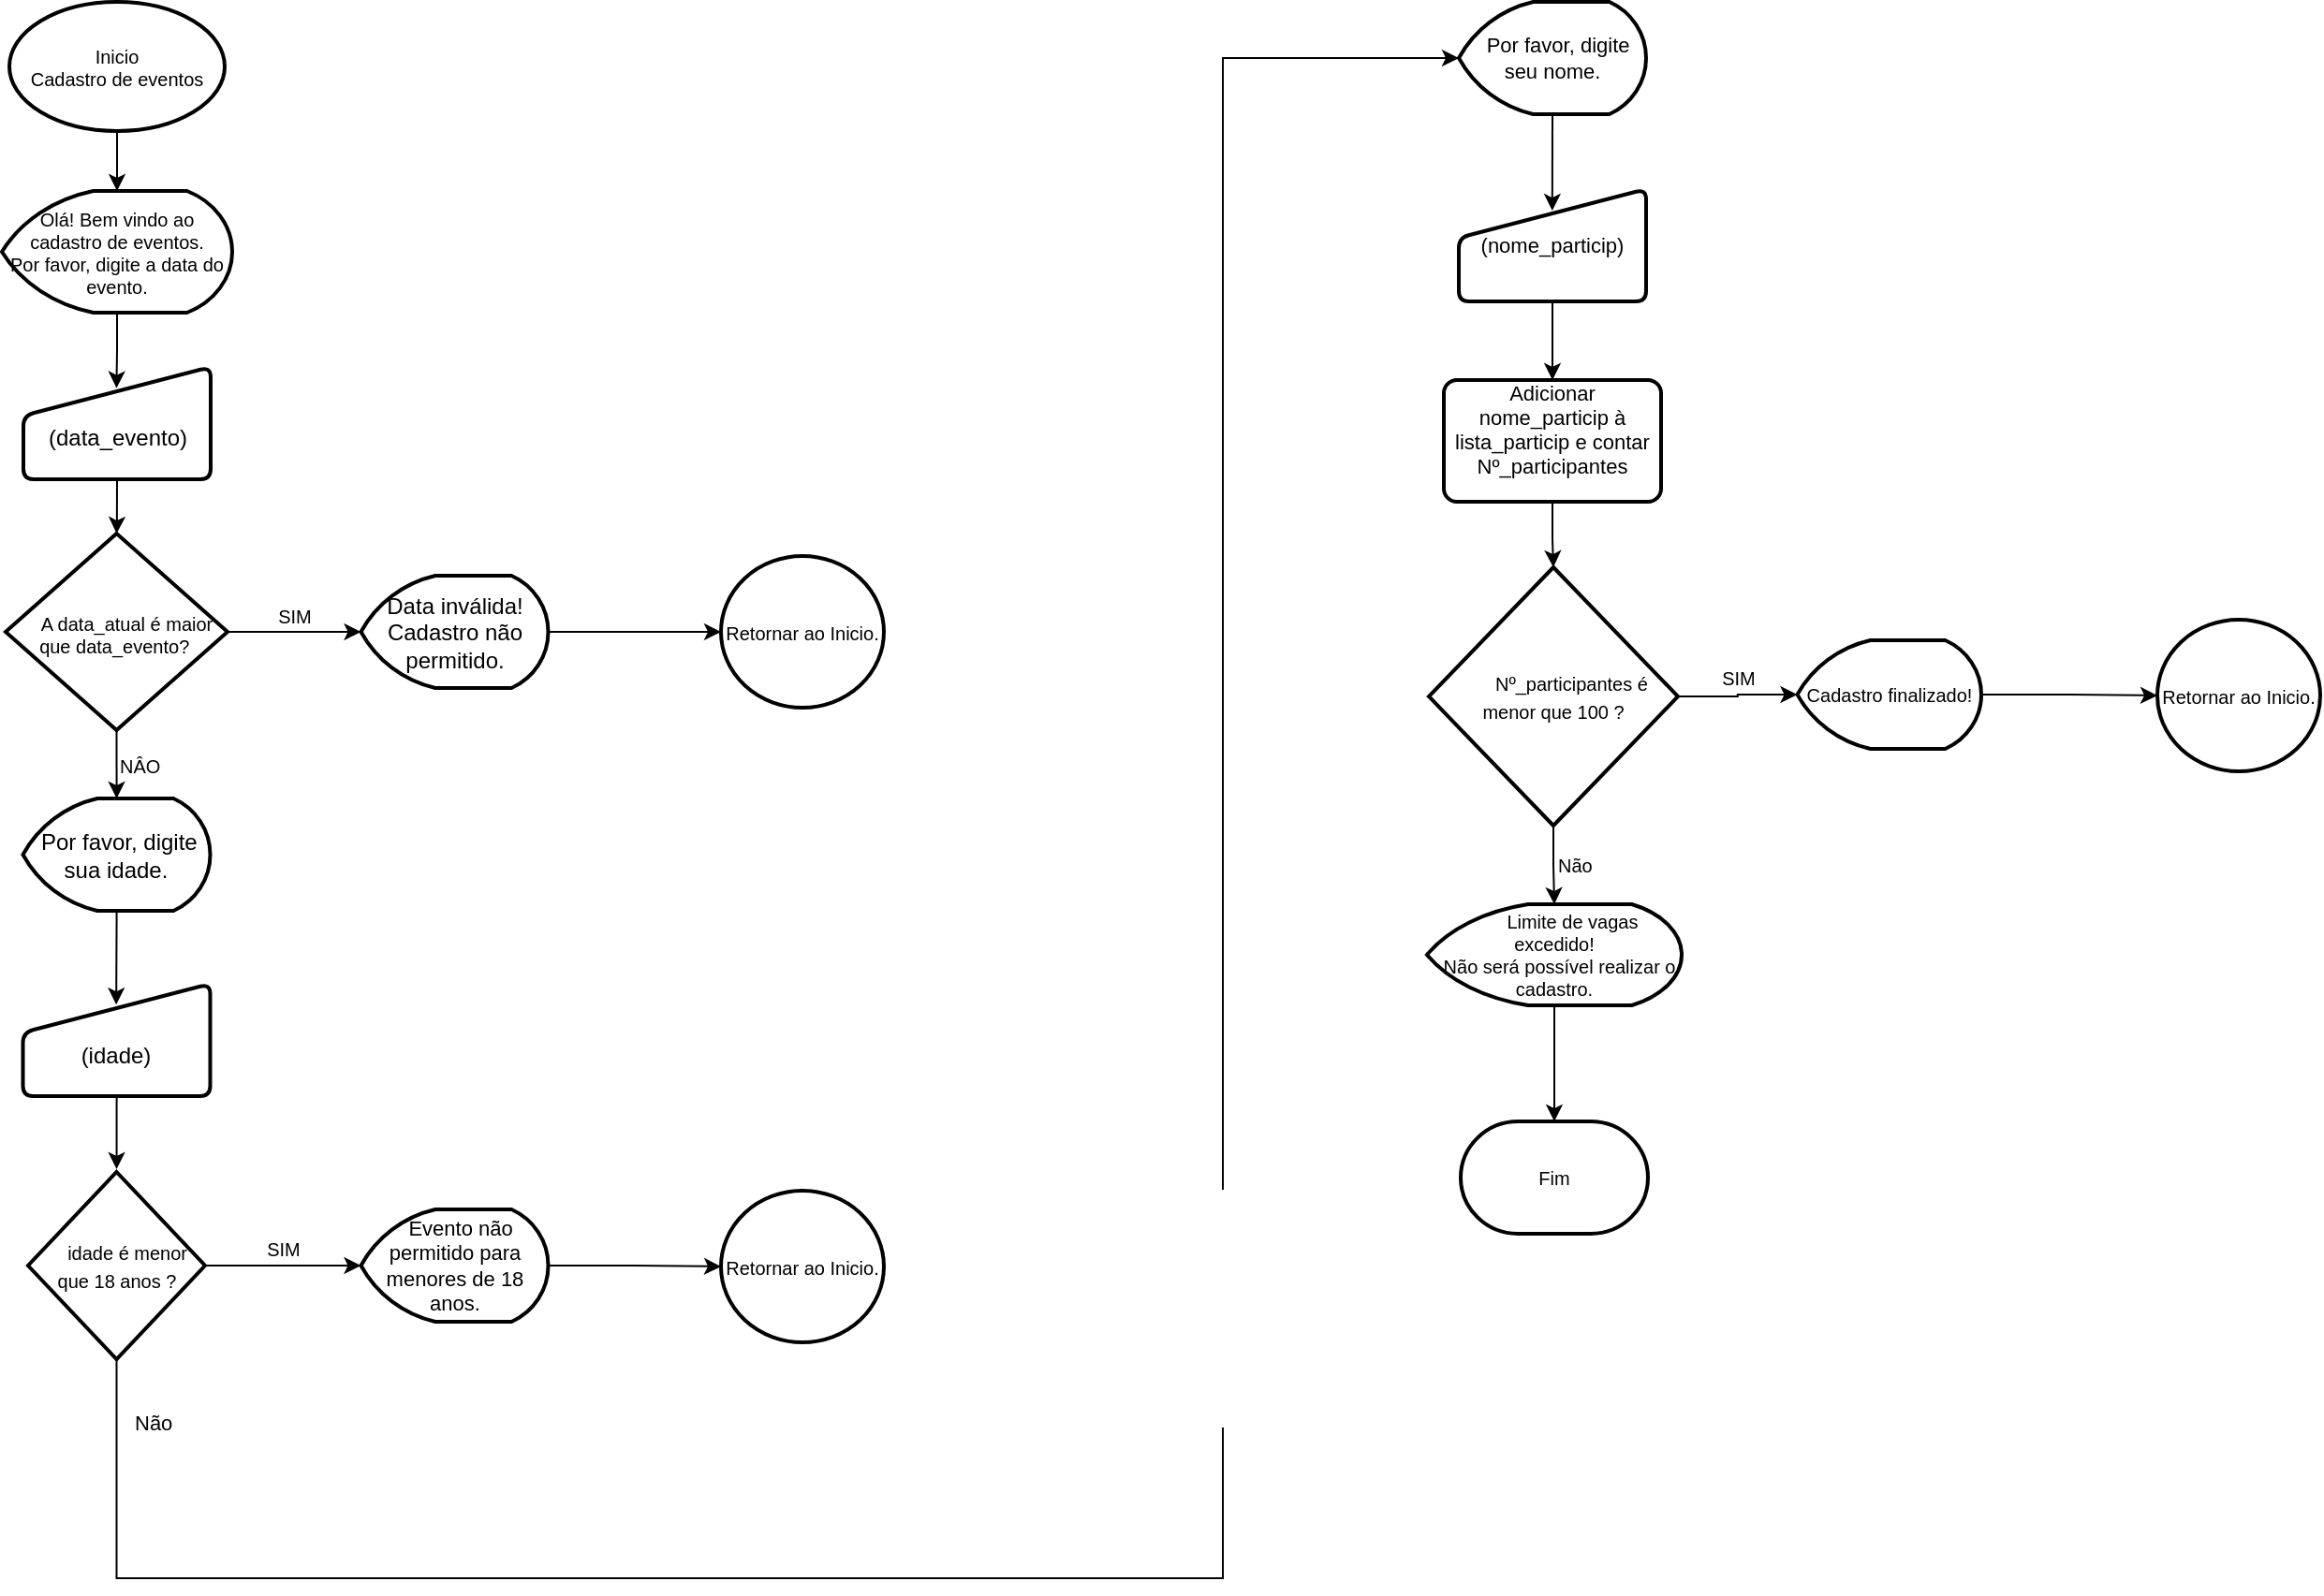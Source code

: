 <mxfile version="17.1.3" type="github">
  <diagram id="gChGrbSCKXLXu62mFakp" name="Page-1">
    <mxGraphModel dx="868" dy="482" grid="0" gridSize="10" guides="1" tooltips="1" connect="1" arrows="1" fold="1" page="0" pageScale="1" pageWidth="827" pageHeight="1169" math="0" shadow="0">
      <root>
        <mxCell id="0" />
        <mxCell id="1" parent="0" />
        <mxCell id="eOybXmLH0Cuv-CmlZ1wJ-30" value="" style="edgeStyle=orthogonalEdgeStyle;rounded=0;jumpStyle=line;orthogonalLoop=1;jettySize=auto;html=1;labelBackgroundColor=none;labelBorderColor=none;fontSize=10;fontColor=#000000;" parent="1" source="eOybXmLH0Cuv-CmlZ1wJ-3" target="eOybXmLH0Cuv-CmlZ1wJ-7" edge="1">
          <mxGeometry relative="1" as="geometry" />
        </mxCell>
        <mxCell id="eOybXmLH0Cuv-CmlZ1wJ-3" value="&lt;br&gt;(data_evento)" style="html=1;strokeWidth=2;shape=manualInput;whiteSpace=wrap;rounded=1;size=26;arcSize=11;" parent="1" vertex="1">
          <mxGeometry x="95.5" y="334" width="100" height="60" as="geometry" />
        </mxCell>
        <mxCell id="eOybXmLH0Cuv-CmlZ1wJ-18" value="" style="edgeStyle=orthogonalEdgeStyle;rounded=0;orthogonalLoop=1;jettySize=auto;html=1;fontSize=10;" parent="1" source="eOybXmLH0Cuv-CmlZ1wJ-4" target="eOybXmLH0Cuv-CmlZ1wJ-6" edge="1">
          <mxGeometry relative="1" as="geometry" />
        </mxCell>
        <mxCell id="eOybXmLH0Cuv-CmlZ1wJ-4" value="&lt;span style=&quot;font-size: 10px&quot;&gt;Inicio &lt;br&gt;Cadastro de eventos&lt;/span&gt;" style="strokeWidth=2;html=1;shape=mxgraph.flowchart.start_1;whiteSpace=wrap;fontSize=10;" parent="1" vertex="1">
          <mxGeometry x="88" y="139" width="115" height="69" as="geometry" />
        </mxCell>
        <mxCell id="eOybXmLH0Cuv-CmlZ1wJ-19" value="" style="edgeStyle=orthogonalEdgeStyle;rounded=0;orthogonalLoop=1;jettySize=auto;html=1;fontSize=10;entryX=0.497;entryY=0.189;entryDx=0;entryDy=0;entryPerimeter=0;" parent="1" source="eOybXmLH0Cuv-CmlZ1wJ-6" target="eOybXmLH0Cuv-CmlZ1wJ-3" edge="1">
          <mxGeometry relative="1" as="geometry">
            <mxPoint x="145" y="342" as="targetPoint" />
            <Array as="points">
              <mxPoint x="145" y="325" />
              <mxPoint x="145" y="325" />
            </Array>
          </mxGeometry>
        </mxCell>
        <mxCell id="eOybXmLH0Cuv-CmlZ1wJ-6" value="Olá! Bem vindo ao cadastro de eventos.&lt;br&gt;Por favor, digite a data do evento." style="strokeWidth=2;html=1;shape=mxgraph.flowchart.display;whiteSpace=wrap;fontSize=10;" parent="1" vertex="1">
          <mxGeometry x="84" y="240" width="123" height="65" as="geometry" />
        </mxCell>
        <mxCell id="eOybXmLH0Cuv-CmlZ1wJ-20" value="SIM" style="edgeStyle=orthogonalEdgeStyle;rounded=0;orthogonalLoop=1;jettySize=auto;fontSize=10;labelBorderColor=none;labelPosition=center;verticalLabelPosition=top;align=center;verticalAlign=bottom;html=1;" parent="1" source="eOybXmLH0Cuv-CmlZ1wJ-7" target="eOybXmLH0Cuv-CmlZ1wJ-10" edge="1">
          <mxGeometry relative="1" as="geometry" />
        </mxCell>
        <mxCell id="eOybXmLH0Cuv-CmlZ1wJ-23" value="NÂO" style="edgeStyle=orthogonalEdgeStyle;rounded=0;jumpStyle=line;orthogonalLoop=1;jettySize=auto;html=1;labelBorderColor=none;fontSize=10;fontColor=#000000;labelBackgroundColor=none;labelPosition=right;verticalLabelPosition=middle;align=left;verticalAlign=middle;" parent="1" source="eOybXmLH0Cuv-CmlZ1wJ-7" target="eOybXmLH0Cuv-CmlZ1wJ-22" edge="1">
          <mxGeometry relative="1" as="geometry" />
        </mxCell>
        <mxCell id="eOybXmLH0Cuv-CmlZ1wJ-7" value="&lt;p style=&quot;line-height: 1&quot;&gt;&lt;font style=&quot;font-size: 10px&quot;&gt;&amp;nbsp; &amp;nbsp; A data_atual é maior que data_evento?&amp;nbsp;&lt;/font&gt;&lt;/p&gt;" style="strokeWidth=2;html=1;shape=mxgraph.flowchart.decision;whiteSpace=wrap;" parent="1" vertex="1">
          <mxGeometry x="86" y="423" width="118.5" height="105" as="geometry" />
        </mxCell>
        <mxCell id="bL8-K7mxWeau8P830rif-17" value="" style="edgeStyle=orthogonalEdgeStyle;rounded=0;orthogonalLoop=1;jettySize=auto;html=1;fontSize=10;" parent="1" source="eOybXmLH0Cuv-CmlZ1wJ-10" target="bL8-K7mxWeau8P830rif-16" edge="1">
          <mxGeometry relative="1" as="geometry" />
        </mxCell>
        <mxCell id="eOybXmLH0Cuv-CmlZ1wJ-10" value="&lt;font style=&quot;font-size: 12px&quot;&gt;Data inválida! Cadastro não permitido.&lt;/font&gt;" style="strokeWidth=2;html=1;shape=mxgraph.flowchart.display;whiteSpace=wrap;fontSize=10;" parent="1" vertex="1">
          <mxGeometry x="275.75" y="445.5" width="100" height="60" as="geometry" />
        </mxCell>
        <mxCell id="eOybXmLH0Cuv-CmlZ1wJ-26" value="" style="edgeStyle=orthogonalEdgeStyle;rounded=0;jumpStyle=line;orthogonalLoop=1;jettySize=auto;html=1;labelBackgroundColor=none;labelBorderColor=none;fontSize=10;fontColor=#000000;entryX=0.498;entryY=0.185;entryDx=0;entryDy=0;entryPerimeter=0;" parent="1" source="eOybXmLH0Cuv-CmlZ1wJ-22" target="eOybXmLH0Cuv-CmlZ1wJ-24" edge="1">
          <mxGeometry relative="1" as="geometry" />
        </mxCell>
        <mxCell id="eOybXmLH0Cuv-CmlZ1wJ-22" value="&lt;font color=&quot;#000000&quot;&gt;&amp;nbsp;Por favor, digite sua idade.&lt;/font&gt;" style="strokeWidth=2;html=1;shape=mxgraph.flowchart.display;whiteSpace=wrap;labelBackgroundColor=none;labelBorderColor=none;fontSize=12;fillColor=none;fontColor=#FFFFFF;" parent="1" vertex="1">
          <mxGeometry x="95.25" y="564.5" width="100" height="60" as="geometry" />
        </mxCell>
        <mxCell id="eOybXmLH0Cuv-CmlZ1wJ-27" value="" style="edgeStyle=orthogonalEdgeStyle;rounded=0;jumpStyle=line;orthogonalLoop=1;jettySize=auto;html=1;labelBackgroundColor=none;labelBorderColor=none;fontSize=10;fontColor=#000000;" parent="1" source="eOybXmLH0Cuv-CmlZ1wJ-24" edge="1">
          <mxGeometry relative="1" as="geometry">
            <mxPoint x="145.27" y="762.5" as="targetPoint" />
          </mxGeometry>
        </mxCell>
        <mxCell id="eOybXmLH0Cuv-CmlZ1wJ-24" value="&lt;br&gt;(idade)" style="html=1;strokeWidth=2;shape=manualInput;whiteSpace=wrap;rounded=1;size=26;arcSize=11;" parent="1" vertex="1">
          <mxGeometry x="95.25" y="663.5" width="100" height="60" as="geometry" />
        </mxCell>
        <mxCell id="eOybXmLH0Cuv-CmlZ1wJ-32" value="SIM" style="edgeStyle=orthogonalEdgeStyle;rounded=0;jumpStyle=line;orthogonalLoop=1;jettySize=auto;html=1;labelBackgroundColor=none;labelBorderColor=none;fontSize=10;fontColor=#000000;labelPosition=center;verticalLabelPosition=top;align=center;verticalAlign=bottom;" parent="1" source="eOybXmLH0Cuv-CmlZ1wJ-28" target="eOybXmLH0Cuv-CmlZ1wJ-31" edge="1">
          <mxGeometry relative="1" as="geometry" />
        </mxCell>
        <mxCell id="eOybXmLH0Cuv-CmlZ1wJ-34" value="Não" style="edgeStyle=orthogonalEdgeStyle;rounded=0;jumpStyle=line;orthogonalLoop=1;jettySize=auto;html=1;labelBackgroundColor=none;labelBorderColor=none;fontSize=11;fontColor=#000000;labelPosition=right;verticalLabelPosition=middle;align=left;verticalAlign=middle;" parent="1" source="eOybXmLH0Cuv-CmlZ1wJ-28" target="eOybXmLH0Cuv-CmlZ1wJ-33" edge="1">
          <mxGeometry x="-0.959" y="8" relative="1" as="geometry">
            <Array as="points">
              <mxPoint x="145" y="981" />
              <mxPoint x="736" y="981" />
              <mxPoint x="736" y="169" />
            </Array>
            <mxPoint as="offset" />
          </mxGeometry>
        </mxCell>
        <mxCell id="eOybXmLH0Cuv-CmlZ1wJ-28" value="&lt;font style=&quot;font-size: 10px&quot;&gt;&amp;nbsp; &amp;nbsp; idade é menor que 18 anos ?&lt;/font&gt;" style="strokeWidth=2;html=1;shape=mxgraph.flowchart.decision;whiteSpace=wrap;" parent="1" vertex="1">
          <mxGeometry x="98" y="764" width="94.5" height="100" as="geometry" />
        </mxCell>
        <mxCell id="bL8-K7mxWeau8P830rif-18" value="" style="edgeStyle=orthogonalEdgeStyle;rounded=0;orthogonalLoop=1;jettySize=auto;html=1;fontSize=10;" parent="1" source="eOybXmLH0Cuv-CmlZ1wJ-31" target="bL8-K7mxWeau8P830rif-15" edge="1">
          <mxGeometry relative="1" as="geometry" />
        </mxCell>
        <mxCell id="eOybXmLH0Cuv-CmlZ1wJ-31" value="&lt;font style=&quot;font-size: 11px&quot;&gt;&amp;nbsp; Evento não permitido para menores de 18 anos.&lt;/font&gt;" style="strokeWidth=2;html=1;shape=mxgraph.flowchart.display;whiteSpace=wrap;fontSize=10;" parent="1" vertex="1">
          <mxGeometry x="275.75" y="784" width="100" height="60" as="geometry" />
        </mxCell>
        <mxCell id="eOybXmLH0Cuv-CmlZ1wJ-36" value="" style="edgeStyle=orthogonalEdgeStyle;rounded=0;jumpStyle=line;orthogonalLoop=1;jettySize=auto;html=1;labelBackgroundColor=none;labelBorderColor=none;fontSize=11;fontColor=#000000;entryX=0.499;entryY=0.192;entryDx=0;entryDy=0;entryPerimeter=0;" parent="1" source="eOybXmLH0Cuv-CmlZ1wJ-33" target="eOybXmLH0Cuv-CmlZ1wJ-35" edge="1">
          <mxGeometry relative="1" as="geometry" />
        </mxCell>
        <mxCell id="eOybXmLH0Cuv-CmlZ1wJ-33" value="&amp;nbsp; Por favor, digite seu nome." style="strokeWidth=2;html=1;shape=mxgraph.flowchart.display;whiteSpace=wrap;labelBackgroundColor=none;labelBorderColor=none;fontSize=11;fontColor=#000000;fillColor=none;" parent="1" vertex="1">
          <mxGeometry x="862" y="139" width="100" height="60" as="geometry" />
        </mxCell>
        <mxCell id="eOybXmLH0Cuv-CmlZ1wJ-38" value="" style="edgeStyle=orthogonalEdgeStyle;rounded=0;jumpStyle=line;orthogonalLoop=1;jettySize=auto;html=1;labelBackgroundColor=none;labelBorderColor=none;fontSize=11;fontColor=#000000;" parent="1" source="eOybXmLH0Cuv-CmlZ1wJ-35" target="eOybXmLH0Cuv-CmlZ1wJ-37" edge="1">
          <mxGeometry relative="1" as="geometry" />
        </mxCell>
        <mxCell id="eOybXmLH0Cuv-CmlZ1wJ-35" value="(nome_particip)" style="html=1;strokeWidth=2;shape=manualInput;whiteSpace=wrap;rounded=1;size=26;arcSize=11;labelBackgroundColor=none;labelBorderColor=none;fontSize=11;fontColor=#000000;fillColor=none;" parent="1" vertex="1">
          <mxGeometry x="862" y="239" width="100" height="60" as="geometry" />
        </mxCell>
        <mxCell id="bL8-K7mxWeau8P830rif-3" value="" style="edgeStyle=orthogonalEdgeStyle;rounded=0;orthogonalLoop=1;jettySize=auto;html=1;" parent="1" source="eOybXmLH0Cuv-CmlZ1wJ-37" target="bL8-K7mxWeau8P830rif-2" edge="1">
          <mxGeometry relative="1" as="geometry" />
        </mxCell>
        <mxCell id="eOybXmLH0Cuv-CmlZ1wJ-37" value="Adicionar nome_particip à lista_particip e contar Nº_participantes&lt;br&gt;&amp;nbsp;" style="rounded=1;whiteSpace=wrap;html=1;absoluteArcSize=1;arcSize=14;strokeWidth=2;labelBackgroundColor=none;labelBorderColor=none;fontSize=11;fontColor=#000000;fillColor=none;" parent="1" vertex="1">
          <mxGeometry x="854" y="341" width="116" height="65" as="geometry" />
        </mxCell>
        <mxCell id="bL8-K7mxWeau8P830rif-7" value="SIM" style="edgeStyle=orthogonalEdgeStyle;rounded=0;orthogonalLoop=1;jettySize=auto;html=1;fontSize=10;labelPosition=center;verticalLabelPosition=top;align=center;verticalAlign=bottom;" parent="1" source="bL8-K7mxWeau8P830rif-2" target="bL8-K7mxWeau8P830rif-6" edge="1">
          <mxGeometry relative="1" as="geometry" />
        </mxCell>
        <mxCell id="bL8-K7mxWeau8P830rif-9" value="Não" style="edgeStyle=orthogonalEdgeStyle;rounded=0;orthogonalLoop=1;jettySize=auto;html=1;fontSize=10;labelPosition=right;verticalLabelPosition=middle;align=left;verticalAlign=middle;" parent="1" source="bL8-K7mxWeau8P830rif-2" target="bL8-K7mxWeau8P830rif-8" edge="1">
          <mxGeometry relative="1" as="geometry" />
        </mxCell>
        <mxCell id="bL8-K7mxWeau8P830rif-2" value="&lt;font style=&quot;font-size: 10px&quot;&gt;&amp;nbsp; &amp;nbsp; &amp;nbsp; &amp;nbsp;Nº_participantes é menor que 100 ?&lt;/font&gt;" style="strokeWidth=2;html=1;shape=mxgraph.flowchart.decision;whiteSpace=wrap;" parent="1" vertex="1">
          <mxGeometry x="846" y="441" width="133" height="138" as="geometry" />
        </mxCell>
        <mxCell id="bL8-K7mxWeau8P830rif-14" value="" style="edgeStyle=orthogonalEdgeStyle;rounded=0;orthogonalLoop=1;jettySize=auto;html=1;fontSize=10;" parent="1" source="bL8-K7mxWeau8P830rif-6" target="bL8-K7mxWeau8P830rif-13" edge="1">
          <mxGeometry relative="1" as="geometry" />
        </mxCell>
        <mxCell id="bL8-K7mxWeau8P830rif-6" value="Cadastro finalizado!" style="strokeWidth=2;html=1;shape=mxgraph.flowchart.display;whiteSpace=wrap;fontSize=10;" parent="1" vertex="1">
          <mxGeometry x="1042.75" y="480" width="98.25" height="58" as="geometry" />
        </mxCell>
        <mxCell id="bL8-K7mxWeau8P830rif-12" value="" style="edgeStyle=orthogonalEdgeStyle;rounded=0;orthogonalLoop=1;jettySize=auto;html=1;fontSize=10;" parent="1" source="bL8-K7mxWeau8P830rif-8" target="bL8-K7mxWeau8P830rif-11" edge="1">
          <mxGeometry relative="1" as="geometry" />
        </mxCell>
        <mxCell id="bL8-K7mxWeau8P830rif-8" value="&amp;nbsp; &amp;nbsp; &amp;nbsp; &amp;nbsp;Limite de vagas excedido!&lt;br&gt;&amp;nbsp; Não será possível realizar o cadastro." style="strokeWidth=2;html=1;shape=mxgraph.flowchart.display;whiteSpace=wrap;fontSize=10;" parent="1" vertex="1">
          <mxGeometry x="845" y="621" width="136" height="54" as="geometry" />
        </mxCell>
        <mxCell id="bL8-K7mxWeau8P830rif-11" value="Fim" style="strokeWidth=2;html=1;shape=mxgraph.flowchart.terminator;whiteSpace=wrap;fontSize=10;" parent="1" vertex="1">
          <mxGeometry x="863" y="737" width="100" height="60" as="geometry" />
        </mxCell>
        <mxCell id="bL8-K7mxWeau8P830rif-13" value="&lt;span&gt;Retornar ao Inicio.&lt;/span&gt;" style="strokeWidth=2;html=1;shape=mxgraph.flowchart.start_2;whiteSpace=wrap;fontSize=10;" parent="1" vertex="1">
          <mxGeometry x="1235" y="469" width="87" height="81" as="geometry" />
        </mxCell>
        <mxCell id="bL8-K7mxWeau8P830rif-15" value="&lt;span&gt;Retornar ao Inicio.&lt;/span&gt;" style="strokeWidth=2;html=1;shape=mxgraph.flowchart.start_2;whiteSpace=wrap;fontSize=10;" parent="1" vertex="1">
          <mxGeometry x="468" y="774" width="87" height="81" as="geometry" />
        </mxCell>
        <mxCell id="bL8-K7mxWeau8P830rif-16" value="&lt;span&gt;Retornar ao Inicio.&lt;/span&gt;" style="strokeWidth=2;html=1;shape=mxgraph.flowchart.start_2;whiteSpace=wrap;fontSize=10;" parent="1" vertex="1">
          <mxGeometry x="468" y="435" width="87" height="81" as="geometry" />
        </mxCell>
      </root>
    </mxGraphModel>
  </diagram>
</mxfile>
